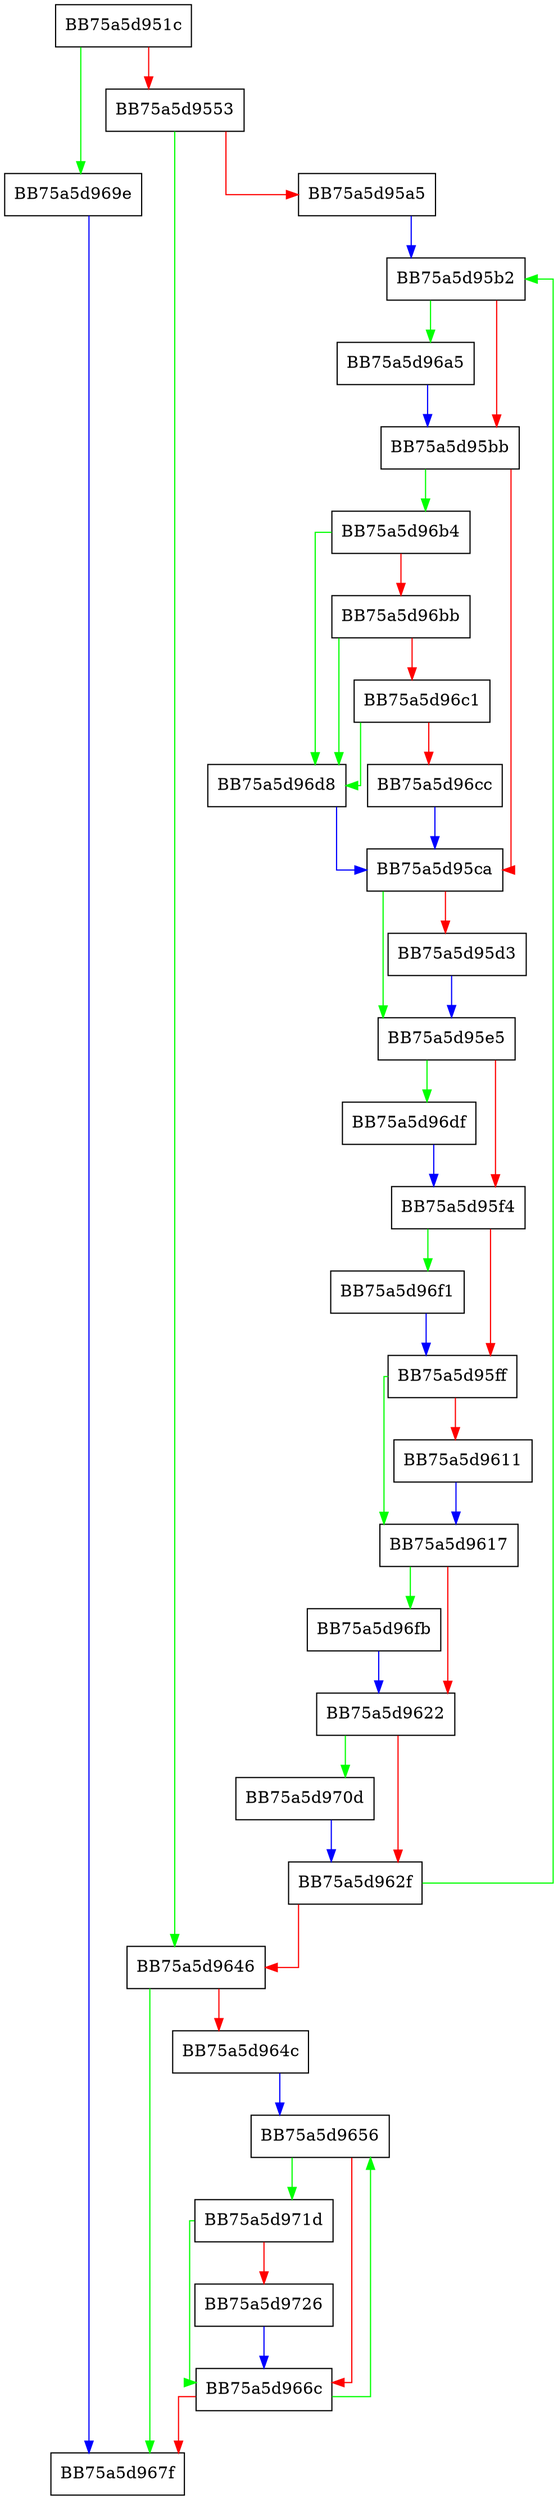 digraph pefile_prepare_headers_for_emu {
  node [shape="box"];
  graph [splines=ortho];
  BB75a5d951c -> BB75a5d969e [color="green"];
  BB75a5d951c -> BB75a5d9553 [color="red"];
  BB75a5d9553 -> BB75a5d9646 [color="green"];
  BB75a5d9553 -> BB75a5d95a5 [color="red"];
  BB75a5d95a5 -> BB75a5d95b2 [color="blue"];
  BB75a5d95b2 -> BB75a5d96a5 [color="green"];
  BB75a5d95b2 -> BB75a5d95bb [color="red"];
  BB75a5d95bb -> BB75a5d96b4 [color="green"];
  BB75a5d95bb -> BB75a5d95ca [color="red"];
  BB75a5d95ca -> BB75a5d95e5 [color="green"];
  BB75a5d95ca -> BB75a5d95d3 [color="red"];
  BB75a5d95d3 -> BB75a5d95e5 [color="blue"];
  BB75a5d95e5 -> BB75a5d96df [color="green"];
  BB75a5d95e5 -> BB75a5d95f4 [color="red"];
  BB75a5d95f4 -> BB75a5d96f1 [color="green"];
  BB75a5d95f4 -> BB75a5d95ff [color="red"];
  BB75a5d95ff -> BB75a5d9617 [color="green"];
  BB75a5d95ff -> BB75a5d9611 [color="red"];
  BB75a5d9611 -> BB75a5d9617 [color="blue"];
  BB75a5d9617 -> BB75a5d96fb [color="green"];
  BB75a5d9617 -> BB75a5d9622 [color="red"];
  BB75a5d9622 -> BB75a5d970d [color="green"];
  BB75a5d9622 -> BB75a5d962f [color="red"];
  BB75a5d962f -> BB75a5d95b2 [color="green"];
  BB75a5d962f -> BB75a5d9646 [color="red"];
  BB75a5d9646 -> BB75a5d967f [color="green"];
  BB75a5d9646 -> BB75a5d964c [color="red"];
  BB75a5d964c -> BB75a5d9656 [color="blue"];
  BB75a5d9656 -> BB75a5d971d [color="green"];
  BB75a5d9656 -> BB75a5d966c [color="red"];
  BB75a5d966c -> BB75a5d9656 [color="green"];
  BB75a5d966c -> BB75a5d967f [color="red"];
  BB75a5d969e -> BB75a5d967f [color="blue"];
  BB75a5d96a5 -> BB75a5d95bb [color="blue"];
  BB75a5d96b4 -> BB75a5d96d8 [color="green"];
  BB75a5d96b4 -> BB75a5d96bb [color="red"];
  BB75a5d96bb -> BB75a5d96d8 [color="green"];
  BB75a5d96bb -> BB75a5d96c1 [color="red"];
  BB75a5d96c1 -> BB75a5d96d8 [color="green"];
  BB75a5d96c1 -> BB75a5d96cc [color="red"];
  BB75a5d96cc -> BB75a5d95ca [color="blue"];
  BB75a5d96d8 -> BB75a5d95ca [color="blue"];
  BB75a5d96df -> BB75a5d95f4 [color="blue"];
  BB75a5d96f1 -> BB75a5d95ff [color="blue"];
  BB75a5d96fb -> BB75a5d9622 [color="blue"];
  BB75a5d970d -> BB75a5d962f [color="blue"];
  BB75a5d971d -> BB75a5d966c [color="green"];
  BB75a5d971d -> BB75a5d9726 [color="red"];
  BB75a5d9726 -> BB75a5d966c [color="blue"];
}